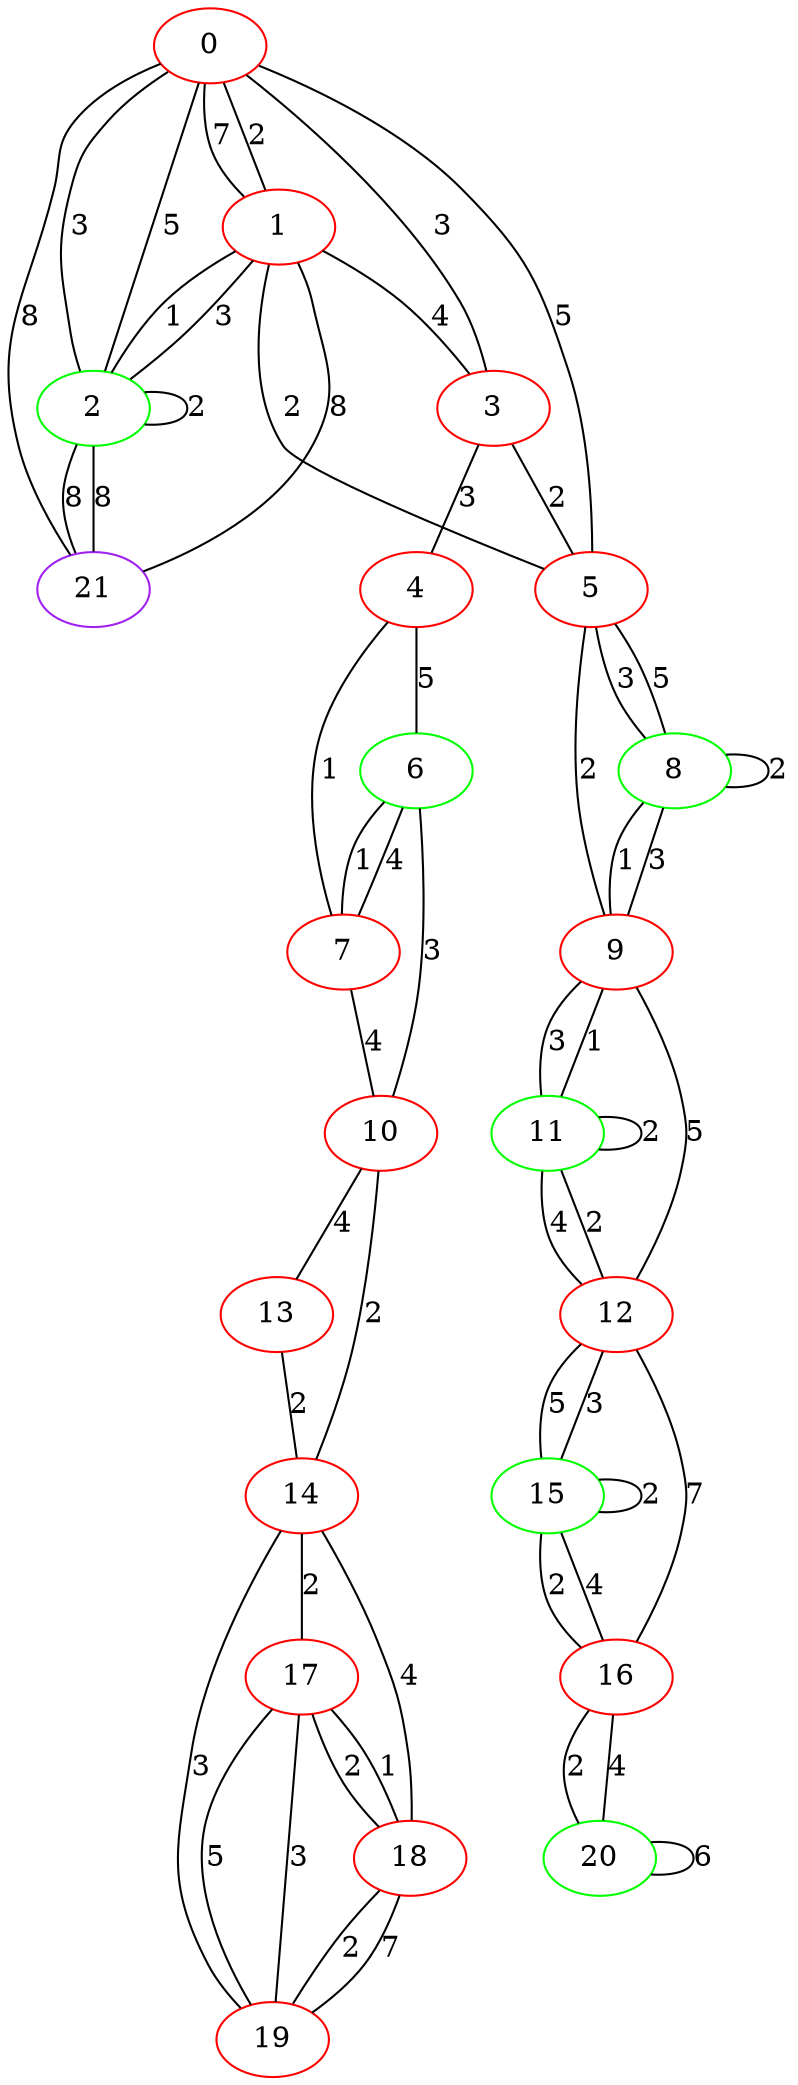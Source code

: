 graph "" {
0 [color=red, weight=1];
1 [color=red, weight=1];
2 [color=green, weight=2];
3 [color=red, weight=1];
4 [color=red, weight=1];
5 [color=red, weight=1];
6 [color=green, weight=2];
7 [color=red, weight=1];
8 [color=green, weight=2];
9 [color=red, weight=1];
10 [color=red, weight=1];
11 [color=green, weight=2];
12 [color=red, weight=1];
13 [color=red, weight=1];
14 [color=red, weight=1];
15 [color=green, weight=2];
16 [color=red, weight=1];
17 [color=red, weight=1];
18 [color=red, weight=1];
19 [color=red, weight=1];
20 [color=green, weight=2];
21 [color=purple, weight=4];
0 -- 1  [key=0, label=7];
0 -- 1  [key=1, label=2];
0 -- 2  [key=0, label=3];
0 -- 2  [key=1, label=5];
0 -- 3  [key=0, label=3];
0 -- 5  [key=0, label=5];
0 -- 21  [key=0, label=8];
1 -- 2  [key=0, label=1];
1 -- 2  [key=1, label=3];
1 -- 3  [key=0, label=4];
1 -- 5  [key=0, label=2];
1 -- 21  [key=0, label=8];
2 -- 2  [key=0, label=2];
2 -- 21  [key=0, label=8];
2 -- 21  [key=1, label=8];
3 -- 4  [key=0, label=3];
3 -- 5  [key=0, label=2];
4 -- 6  [key=0, label=5];
4 -- 7  [key=0, label=1];
5 -- 8  [key=0, label=5];
5 -- 8  [key=1, label=3];
5 -- 9  [key=0, label=2];
6 -- 10  [key=0, label=3];
6 -- 7  [key=0, label=1];
6 -- 7  [key=1, label=4];
7 -- 10  [key=0, label=4];
8 -- 8  [key=0, label=2];
8 -- 9  [key=0, label=3];
8 -- 9  [key=1, label=1];
9 -- 11  [key=0, label=1];
9 -- 11  [key=1, label=3];
9 -- 12  [key=0, label=5];
10 -- 13  [key=0, label=4];
10 -- 14  [key=0, label=2];
11 -- 11  [key=0, label=2];
11 -- 12  [key=0, label=4];
11 -- 12  [key=1, label=2];
12 -- 16  [key=0, label=7];
12 -- 15  [key=0, label=3];
12 -- 15  [key=1, label=5];
13 -- 14  [key=0, label=2];
14 -- 19  [key=0, label=3];
14 -- 17  [key=0, label=2];
14 -- 18  [key=0, label=4];
15 -- 16  [key=0, label=4];
15 -- 16  [key=1, label=2];
15 -- 15  [key=0, label=2];
16 -- 20  [key=0, label=2];
16 -- 20  [key=1, label=4];
17 -- 18  [key=0, label=2];
17 -- 18  [key=1, label=1];
17 -- 19  [key=0, label=5];
17 -- 19  [key=1, label=3];
18 -- 19  [key=0, label=7];
18 -- 19  [key=1, label=2];
20 -- 20  [key=0, label=6];
}

